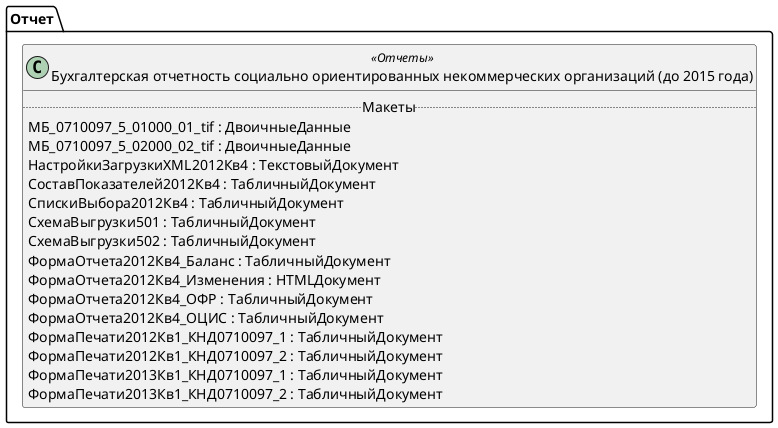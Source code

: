﻿@startuml РегламентированныйОтчетБухОтчетностьСОНКО
'!include templates.wsd
'..\include templates.wsd
class Отчет.РегламентированныйОтчетБухОтчетностьСОНКО as "Бухгалтерская отчетность социально ориентированных некоммерческих организаций (до 2015 года)" <<Отчеты>>
{
..Макеты..
МБ_0710097_5_01000_01_tif : ДвоичныеДанные
МБ_0710097_5_02000_02_tif : ДвоичныеДанные
НастройкиЗагрузкиXML2012Кв4 : ТекстовыйДокумент
СоставПоказателей2012Кв4 : ТабличныйДокумент
СпискиВыбора2012Кв4 : ТабличныйДокумент
СхемаВыгрузки501 : ТабличныйДокумент
СхемаВыгрузки502 : ТабличныйДокумент
ФормаОтчета2012Кв4_Баланс : ТабличныйДокумент
ФормаОтчета2012Кв4_Изменения : HTMLДокумент
ФормаОтчета2012Кв4_ОФР : ТабличныйДокумент
ФормаОтчета2012Кв4_ОЦИС : ТабличныйДокумент
ФормаПечати2012Кв1_КНД0710097_1 : ТабличныйДокумент
ФормаПечати2012Кв1_КНД0710097_2 : ТабличныйДокумент
ФормаПечати2013Кв1_КНД0710097_1 : ТабличныйДокумент
ФормаПечати2013Кв1_КНД0710097_2 : ТабличныйДокумент
}
@enduml
